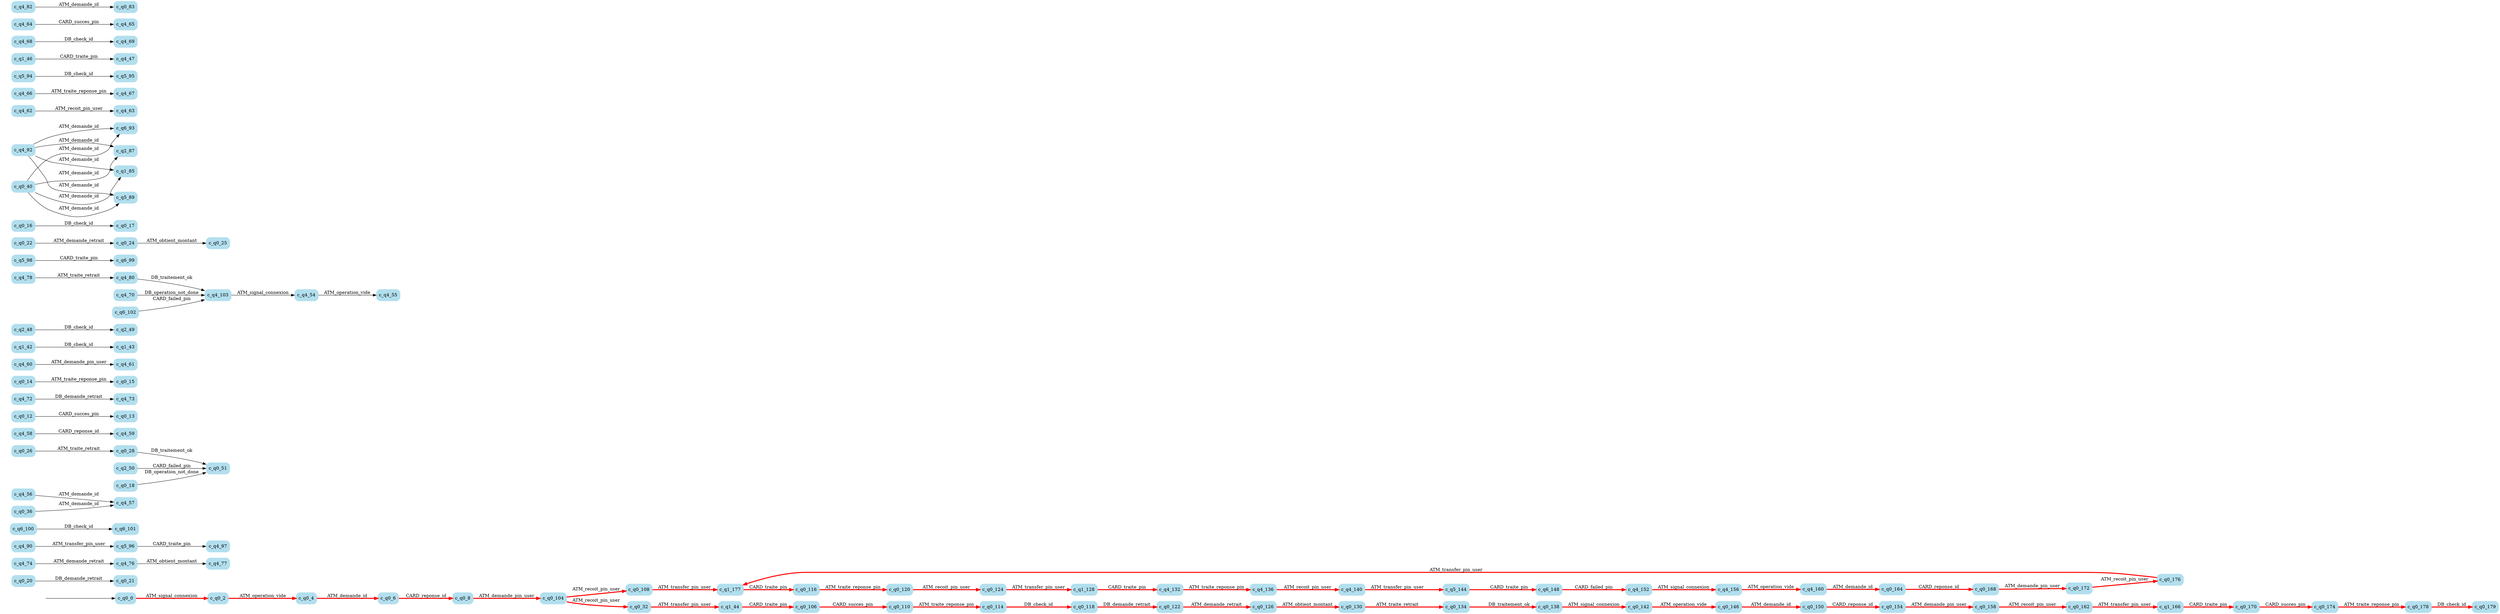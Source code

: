 digraph G {

	rankdir = LR;

	start_c_q0_0[style=invisible];

	node[shape=box, style="rounded, filled", color=lightblue2];

	c_q0_20[label="c_q0_20"];
	c_q0_118[label="c_q0_118"];
	c_q0_164[label="c_q0_164"];
	c_q4_77[label="c_q4_77"];
	c_q4_90[label="c_q4_90"];
	c_q0_8[label="c_q0_8"];
	c_q6_101[label="c_q6_101"];
	c_q4_160[label="c_q4_160"];
	c_q4_57[label="c_q4_57"];
	c_q0_51[label="c_q0_51"];
	c_q0_26[label="c_q0_26"];
	c_q0_124[label="c_q0_124"];
	c_q0_6[label="c_q0_6"];
	c_q0_126[label="c_q0_126"];
	c_q4_58[label="c_q4_58"];
	c_q5_144[label="c_q5_144"];
	c_q0_13[label="c_q0_13"];
	c_q4_73[label="c_q4_73"];
	c_q0_14[label="c_q0_14"];
	c_q0_28[label="c_q0_28"];
	c_q4_61[label="c_q4_61"];
	c_q4_152[label="c_q4_152"];
	c_q1_42[label="c_q1_42"];
	c_q2_49[label="c_q2_49"];
	c_q4_78[label="c_q4_78"];
	c_q5_98[label="c_q5_98"];
	c_q0_162[label="c_q0_162"];
	c_q0_25[label="c_q0_25"];
	c_q0_104[label="c_q0_104"];
	c_q0_174[label="c_q0_174"];
	c_q0_17[label="c_q0_17"];
	c_q0_110[label="c_q0_110"];
	c_q0_170[label="c_q0_170"];
	c_q6_93[label="c_q6_93"];
	c_q4_74[label="c_q4_74"];
	c_q0_154[label="c_q0_154"];
	c_q2_50[label="c_q2_50"];
	c_q4_72[label="c_q4_72"];
	c_q4_80[label="c_q4_80"];
	c_q4_54[label="c_q4_54"];
	c_q0_178[label="c_q0_178"];
	c_q6_99[label="c_q6_99"];
	c_q4_63[label="c_q4_63"];
	c_q4_67[label="c_q4_67"];
	c_q5_94[label="c_q5_94"];
	c_q4_103[label="c_q4_103"];
	c_q0_134[label="c_q0_134"];
	c_q4_59[label="c_q4_59"];
	c_q4_70[label="c_q4_70"];
	c_q0_22[label="c_q0_22"];
	c_q4_47[label="c_q4_47"];
	c_q0_2[label="c_q0_2"];
	c_q0_130[label="c_q0_130"];
	c_q4_69[label="c_q4_69"];
	c_q4_97[label="c_q4_97"];
	c_q0_18[label="c_q0_18"];
	c_q1_44[label="c_q1_44"];
	c_q0_158[label="c_q0_158"];
	c_q0_21[label="c_q0_21"];
	c_q0_106[label="c_q0_106"];
	c_q6_100[label="c_q6_100"];
	c_q0_116[label="c_q0_116"];
	c_q0_15[label="c_q0_15"];
	c_q4_60[label="c_q4_60"];
	c_q0_142[label="c_q0_142"];
	c_q0_0[label="c_q0_0"];
	c_q4_156[label="c_q4_156"];
	c_q0_120[label="c_q0_120"];
	c_q2_48[label="c_q2_48"];
	c_q0_176[label="c_q0_176"];
	c_q4_92[label="c_q4_92"];
	c_q0_138[label="c_q0_138"];
	c_q1_43[label="c_q1_43"];
	c_q6_148[label="c_q6_148"];
	c_q4_64[label="c_q4_64"];
	c_q0_179[label="c_q0_179"];
	c_q0_40[label="c_q0_40"];
	c_q5_89[label="c_q5_89"];
	c_q4_82[label="c_q4_82"];
	c_q0_108[label="c_q0_108"];
	c_q0_16[label="c_q0_16"];
	c_q4_56[label="c_q4_56"];
	c_q1_177[label="c_q1_177"];
	c_q0_32[label="c_q0_32"];
	c_q5_96[label="c_q5_96"];
	c_q0_122[label="c_q0_122"];
	c_q0_24[label="c_q0_24"];
	c_q4_68[label="c_q4_68"];
	c_q4_65[label="c_q4_65"];
	c_q1_166[label="c_q1_166"];
	c_q4_136[label="c_q4_136"];
	c_q5_95[label="c_q5_95"];
	c_q1_46[label="c_q1_46"];
	c_q0_150[label="c_q0_150"];
	c_q4_66[label="c_q4_66"];
	c_q1_128[label="c_q1_128"];
	c_q0_4[label="c_q0_4"];
	c_q4_62[label="c_q4_62"];
	c_q0_114[label="c_q0_114"];
	c_q0_168[label="c_q0_168"];
	c_q0_36[label="c_q0_36"];
	c_q4_76[label="c_q4_76"];
	c_q4_55[label="c_q4_55"];
	c_q0_172[label="c_q0_172"];
	c_q6_102[label="c_q6_102"];
	c_q1_85[label="c_q1_85"];
	c_q4_132[label="c_q4_132"];
	c_q2_87[label="c_q2_87"];
	c_q0_83[label="c_q0_83"];
	c_q0_146[label="c_q0_146"];
	c_q0_12[label="c_q0_12"];
	c_q4_140[label="c_q4_140"];

	start_c_q0_0 -> c_q0_0;
	c_q0_0 -> c_q0_2[label="ATM_signal_connexion", penwidth=3, color=red];
	c_q0_2 -> c_q0_4[label="ATM_operation_vide", penwidth=3, color=red];
	c_q0_4 -> c_q0_6[label="ATM_demande_id", penwidth=3, color=red];
	c_q0_6 -> c_q0_8[label="CARD_reponse_id", penwidth=3, color=red];
	c_q0_8 -> c_q0_104[label="ATM_demande_pin_user", penwidth=3, color=red];
	c_q0_104 -> c_q0_32[label="ATM_recoit_pin_user", penwidth=3, color=red];
	c_q0_12 -> c_q0_13[label="CARD_succes_pin"];
	c_q0_14 -> c_q0_15[label="ATM_traite_reponse_pin"];
	c_q0_16 -> c_q0_17[label="DB_check_id"];
	c_q0_18 -> c_q0_51[label="DB_operation_not_done"];
	c_q0_20 -> c_q0_21[label="DB_demande_retrait"];
	c_q0_22 -> c_q0_24[label="ATM_demande_retrait"];
	c_q0_24 -> c_q0_25[label="ATM_obtient_montant"];
	c_q0_26 -> c_q0_28[label="ATM_traite_retrait"];
	c_q0_28 -> c_q0_51[label="DB_traitement_ok"];
	c_q0_40 -> c_q1_85[label="ATM_demande_id"];
	c_q0_32 -> c_q1_44[label="ATM_transfer_pin_user", penwidth=3, color=red];
	c_q0_40 -> c_q2_87[label="ATM_demande_id"];
	c_q0_36 -> c_q4_57[label="ATM_demande_id"];
	c_q0_40 -> c_q5_89[label="ATM_demande_id"];
	c_q0_40 -> c_q6_93[label="ATM_demande_id"];
	c_q1_42 -> c_q1_43[label="DB_check_id"];
	c_q1_44 -> c_q0_106[label="CARD_traite_pin", penwidth=3, color=red];
	c_q1_46 -> c_q4_47[label="CARD_traite_pin"];
	c_q2_48 -> c_q2_49[label="DB_check_id"];
	c_q2_50 -> c_q0_51[label="CARD_failed_pin"];
	c_q4_103 -> c_q4_54[label="ATM_signal_connexion"];
	c_q4_54 -> c_q4_55[label="ATM_operation_vide"];
	c_q4_56 -> c_q4_57[label="ATM_demande_id"];
	c_q4_58 -> c_q4_59[label="CARD_reponse_id"];
	c_q4_60 -> c_q4_61[label="ATM_demande_pin_user"];
	c_q4_62 -> c_q4_63[label="ATM_recoit_pin_user"];
	c_q4_64 -> c_q4_65[label="CARD_succes_pin"];
	c_q4_66 -> c_q4_67[label="ATM_traite_reponse_pin"];
	c_q4_68 -> c_q4_69[label="DB_check_id"];
	c_q4_70 -> c_q4_103[label="DB_operation_not_done"];
	c_q4_72 -> c_q4_73[label="DB_demande_retrait"];
	c_q4_74 -> c_q4_76[label="ATM_demande_retrait"];
	c_q4_76 -> c_q4_77[label="ATM_obtient_montant"];
	c_q4_78 -> c_q4_80[label="ATM_traite_retrait"];
	c_q4_80 -> c_q4_103[label="DB_traitement_ok"];
	c_q4_82 -> c_q0_83[label="ATM_demande_id"];
	c_q4_92 -> c_q1_85[label="ATM_demande_id"];
	c_q4_92 -> c_q2_87[label="ATM_demande_id"];
	c_q4_92 -> c_q5_89[label="ATM_demande_id"];
	c_q4_90 -> c_q5_96[label="ATM_transfer_pin_user"];
	c_q4_92 -> c_q6_93[label="ATM_demande_id"];
	c_q5_94 -> c_q5_95[label="DB_check_id"];
	c_q5_96 -> c_q4_97[label="CARD_traite_pin"];
	c_q5_98 -> c_q6_99[label="CARD_traite_pin"];
	c_q6_100 -> c_q6_101[label="DB_check_id"];
	c_q6_102 -> c_q4_103[label="CARD_failed_pin"];
	c_q0_104 -> c_q0_108[label="ATM_recoit_pin_user", penwidth=3, color=red];
	c_q0_106 -> c_q0_110[label="CARD_succes_pin", penwidth=3, color=red];
	c_q0_108 -> c_q1_177[label="ATM_transfer_pin_user", penwidth=3, color=red];
	c_q0_110 -> c_q0_114[label="ATM_traite_reponse_pin", penwidth=3, color=red];
	c_q1_177 -> c_q0_116[label="CARD_traite_pin", penwidth=3, color=red];
	c_q0_114 -> c_q0_118[label="DB_check_id", penwidth=3, color=red];
	c_q0_116 -> c_q0_120[label="ATM_traite_reponse_pin", penwidth=3, color=red];
	c_q0_118 -> c_q0_122[label="DB_demande_retrait", penwidth=3, color=red];
	c_q0_120 -> c_q0_124[label="ATM_recoit_pin_user", penwidth=3, color=red];
	c_q0_122 -> c_q0_126[label="ATM_demande_retrait", penwidth=3, color=red];
	c_q0_124 -> c_q1_128[label="ATM_transfer_pin_user", penwidth=3, color=red];
	c_q0_126 -> c_q0_130[label="ATM_obtient_montant", penwidth=3, color=red];
	c_q1_128 -> c_q4_132[label="CARD_traite_pin", penwidth=3, color=red];
	c_q0_130 -> c_q0_134[label="ATM_traite_retrait", penwidth=3, color=red];
	c_q4_132 -> c_q4_136[label="ATM_traite_reponse_pin", penwidth=3, color=red];
	c_q0_134 -> c_q0_138[label="DB_traitement_ok", penwidth=3, color=red];
	c_q4_136 -> c_q4_140[label="ATM_recoit_pin_user", penwidth=3, color=red];
	c_q0_138 -> c_q0_142[label="ATM_signal_connexion", penwidth=3, color=red];
	c_q4_140 -> c_q5_144[label="ATM_transfer_pin_user", penwidth=3, color=red];
	c_q0_142 -> c_q0_146[label="ATM_operation_vide", penwidth=3, color=red];
	c_q5_144 -> c_q6_148[label="CARD_traite_pin", penwidth=3, color=red];
	c_q0_146 -> c_q0_150[label="ATM_demande_id", penwidth=3, color=red];
	c_q6_148 -> c_q4_152[label="CARD_failed_pin", penwidth=3, color=red];
	c_q0_150 -> c_q0_154[label="CARD_reponse_id", penwidth=3, color=red];
	c_q4_152 -> c_q4_156[label="ATM_signal_connexion", penwidth=3, color=red];
	c_q0_154 -> c_q0_158[label="ATM_demande_pin_user", penwidth=3, color=red];
	c_q4_156 -> c_q4_160[label="ATM_operation_vide", penwidth=3, color=red];
	c_q0_158 -> c_q0_162[label="ATM_recoit_pin_user", penwidth=3, color=red];
	c_q4_160 -> c_q0_164[label="ATM_demande_id", penwidth=3, color=red];
	c_q0_162 -> c_q1_166[label="ATM_transfer_pin_user", penwidth=3, color=red];
	c_q0_164 -> c_q0_168[label="CARD_reponse_id", penwidth=3, color=red];
	c_q1_166 -> c_q0_170[label="CARD_traite_pin", penwidth=3, color=red];
	c_q0_168 -> c_q0_172[label="ATM_demande_pin_user", penwidth=3, color=red];
	c_q0_170 -> c_q0_174[label="CARD_succes_pin", penwidth=3, color=red];
	c_q0_172 -> c_q0_176[label="ATM_recoit_pin_user", penwidth=3, color=red];
	c_q0_174 -> c_q0_178[label="ATM_traite_reponse_pin", penwidth=3, color=red];
	c_q0_176 -> c_q1_177[label="ATM_transfer_pin_user", penwidth=3, color=red];
	c_q0_178 -> c_q0_179[label="DB_check_id", penwidth=3, color=red];

}